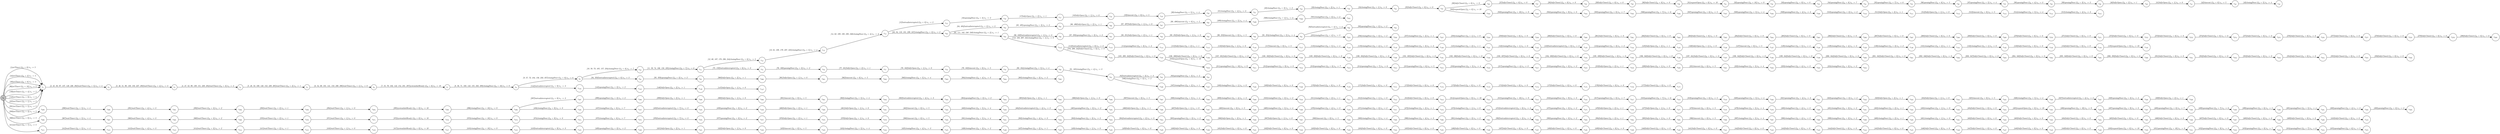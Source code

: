 digraph EFSM{
  graph [rankdir="LR", fontname="Latin Modern Math"];
  node [color="black", fillcolor="white", shape="circle", style="filled", fontname="Latin Modern Math"];
  edge [fontname="Latin Modern Math"];

  s0[fillcolor="gray", label=<s<sub>0</sub>>];
  s1[label=<s<sub>1</sub>>];
  s2[label=<s<sub>2</sub>>];
  s3[label=<s<sub>3</sub>>];
  s4[label=<s<sub>4</sub>>];
  s5[label=<s<sub>5</sub>>];
  s6[label=<s<sub>6</sub>>];
  s7[label=<s<sub>7</sub>>];
  s8[label=<s<sub>8</sub>>];
  s9[label=<s<sub>9</sub>>];
  s10[label=<s<sub>10</sub>>];
  s11[label=<s<sub>11</sub>>];
  s12[label=<s<sub>12</sub>>];
  s13[label=<s<sub>13</sub>>];
  s14[label=<s<sub>14</sub>>];
  s15[label=<s<sub>15</sub>>];
  s16[label=<s<sub>16</sub>>];
  s17[label=<s<sub>17</sub>>];
  s18[label=<s<sub>18</sub>>];
  s19[label=<s<sub>19</sub>>];
  s20[label=<s<sub>20</sub>>];
  s21[label=<s<sub>21</sub>>];
  s22[label=<s<sub>22</sub>>];
  s23[label=<s<sub>23</sub>>];
  s24[label=<s<sub>24</sub>>];
  s25[label=<s<sub>25</sub>>];
  s26[label=<s<sub>26</sub>>];
  s27[label=<s<sub>27</sub>>];
  s28[label=<s<sub>28</sub>>];
  s29[label=<s<sub>29</sub>>];
  s30[label=<s<sub>30</sub>>];
  s31[label=<s<sub>31</sub>>];
  s32[label=<s<sub>32</sub>>];
  s33[label=<s<sub>33</sub>>];
  s34[label=<s<sub>34</sub>>];
  s35[label=<s<sub>35</sub>>];
  s36[label=<s<sub>36</sub>>];
  s37[label=<s<sub>37</sub>>];
  s38[label=<s<sub>38</sub>>];
  s39[label=<s<sub>39</sub>>];
  s40[label=<s<sub>40</sub>>];
  s41[label=<s<sub>41</sub>>];
  s42[label=<s<sub>42</sub>>];
  s43[label=<s<sub>43</sub>>];
  s63[label=<s<sub>63</sub>>];
  s64[label=<s<sub>64</sub>>];
  s65[label=<s<sub>65</sub>>];
  s66[label=<s<sub>66</sub>>];
  s67[label=<s<sub>67</sub>>];
  s68[label=<s<sub>68</sub>>];
  s75[label=<s<sub>75</sub>>];
  s76[label=<s<sub>76</sub>>];
  s77[label=<s<sub>77</sub>>];
  s78[label=<s<sub>78</sub>>];
  s79[label=<s<sub>79</sub>>];
  s80[label=<s<sub>80</sub>>];
  s81[label=<s<sub>81</sub>>];
  s82[label=<s<sub>82</sub>>];
  s83[label=<s<sub>83</sub>>];
  s85[label=<s<sub>85</sub>>];
  s86[label=<s<sub>86</sub>>];
  s87[label=<s<sub>87</sub>>];
  s88[label=<s<sub>88</sub>>];
  s89[label=<s<sub>89</sub>>];
  s90[label=<s<sub>90</sub>>];
  s91[label=<s<sub>91</sub>>];
  s92[label=<s<sub>92</sub>>];
  s93[label=<s<sub>93</sub>>];
  s94[label=<s<sub>94</sub>>];
  s95[label=<s<sub>95</sub>>];
  s112[label=<s<sub>112</sub>>];
  s113[label=<s<sub>113</sub>>];
  s114[label=<s<sub>114</sub>>];
  s115[label=<s<sub>115</sub>>];
  s116[label=<s<sub>116</sub>>];
  s117[label=<s<sub>117</sub>>];
  s118[label=<s<sub>118</sub>>];
  s119[label=<s<sub>119</sub>>];
  s120[label=<s<sub>120</sub>>];
  s121[label=<s<sub>121</sub>>];
  s122[label=<s<sub>122</sub>>];
  s123[label=<s<sub>123</sub>>];
  s124[label=<s<sub>124</sub>>];
  s125[label=<s<sub>125</sub>>];
  s126[label=<s<sub>126</sub>>];
  s127[label=<s<sub>127</sub>>];
  s128[label=<s<sub>128</sub>>];
  s129[label=<s<sub>129</sub>>];
  s130[label=<s<sub>130</sub>>];
  s131[label=<s<sub>131</sub>>];
  s132[label=<s<sub>132</sub>>];
  s133[label=<s<sub>133</sub>>];
  s134[label=<s<sub>134</sub>>];
  s135[label=<s<sub>135</sub>>];
  s144[label=<s<sub>144</sub>>];
  s145[label=<s<sub>145</sub>>];
  s146[label=<s<sub>146</sub>>];
  s147[label=<s<sub>147</sub>>];
  s166[label=<s<sub>166</sub>>];
  s167[label=<s<sub>167</sub>>];
  s168[label=<s<sub>168</sub>>];
  s169[label=<s<sub>169</sub>>];
  s170[label=<s<sub>170</sub>>];
  s171[label=<s<sub>171</sub>>];
  s172[label=<s<sub>172</sub>>];
  s173[label=<s<sub>173</sub>>];
  s174[label=<s<sub>174</sub>>];
  s175[label=<s<sub>175</sub>>];
  s176[label=<s<sub>176</sub>>];
  s177[label=<s<sub>177</sub>>];
  s184[label=<s<sub>184</sub>>];
  s185[label=<s<sub>185</sub>>];
  s186[label=<s<sub>186</sub>>];
  s187[label=<s<sub>187</sub>>];
  s188[label=<s<sub>188</sub>>];
  s189[label=<s<sub>189</sub>>];
  s190[label=<s<sub>190</sub>>];
  s191[label=<s<sub>191</sub>>];
  s192[label=<s<sub>192</sub>>];
  s193[label=<s<sub>193</sub>>];
  s194[label=<s<sub>194</sub>>];
  s195[label=<s<sub>195</sub>>];
  s196[label=<s<sub>196</sub>>];
  s197[label=<s<sub>197</sub>>];
  s198[label=<s<sub>198</sub>>];
  s199[label=<s<sub>199</sub>>];
  s200[label=<s<sub>200</sub>>];
  s201[label=<s<sub>201</sub>>];
  s202[label=<s<sub>202</sub>>];
  s203[label=<s<sub>203</sub>>];
  s204[label=<s<sub>204</sub>>];
  s205[label=<s<sub>205</sub>>];
  s206[label=<s<sub>206</sub>>];
  s210[label=<s<sub>210</sub>>];
  s211[label=<s<sub>211</sub>>];
  s212[label=<s<sub>212</sub>>];
  s213[label=<s<sub>213</sub>>];
  s214[label=<s<sub>214</sub>>];
  s215[label=<s<sub>215</sub>>];
  s216[label=<s<sub>216</sub>>];
  s217[label=<s<sub>217</sub>>];
  s218[label=<s<sub>218</sub>>];
  s219[label=<s<sub>219</sub>>];
  s220[label=<s<sub>220</sub>>];
  s221[label=<s<sub>221</sub>>];
  s222[label=<s<sub>222</sub>>];
  s223[label=<s<sub>223</sub>>];
  s224[label=<s<sub>224</sub>>];
  s255[label=<s<sub>255</sub>>];
  s256[label=<s<sub>256</sub>>];
  s257[label=<s<sub>257</sub>>];
  s258[label=<s<sub>258</sub>>];
  s259[label=<s<sub>259</sub>>];
  s260[label=<s<sub>260</sub>>];
  s261[label=<s<sub>261</sub>>];
  s262[label=<s<sub>262</sub>>];
  s263[label=<s<sub>263</sub>>];
  s264[label=<s<sub>264</sub>>];
  s265[label=<s<sub>265</sub>>];
  s266[label=<s<sub>266</sub>>];
  s267[label=<s<sub>267</sub>>];
  s268[label=<s<sub>268</sub>>];
  s269[label=<s<sub>269</sub>>];
  s270[label=<s<sub>270</sub>>];
  s271[label=<s<sub>271</sub>>];
  s272[label=<s<sub>272</sub>>];
  s273[label=<s<sub>273</sub>>];
  s274[label=<s<sub>274</sub>>];
  s275[label=<s<sub>275</sub>>];
  s276[label=<s<sub>276</sub>>];
  s277[label=<s<sub>277</sub>>];
  s278[label=<s<sub>278</sub>>];
  s279[label=<s<sub>279</sub>>];
  s280[label=<s<sub>280</sub>>];
  s289[label=<s<sub>289</sub>>];
  s290[label=<s<sub>290</sub>>];
  s291[label=<s<sub>291</sub>>];
  s292[label=<s<sub>292</sub>>];
  s293[label=<s<sub>293</sub>>];
  s294[label=<s<sub>294</sub>>];
  s295[label=<s<sub>295</sub>>];
  s296[label=<s<sub>296</sub>>];
  s297[label=<s<sub>297</sub>>];
  s298[label=<s<sub>298</sub>>];
  s299[label=<s<sub>299</sub>>];
  s300[label=<s<sub>300</sub>>];
  s301[label=<s<sub>301</sub>>];
  s302[label=<s<sub>302</sub>>];
  s303[label=<s<sub>303</sub>>];
  s304[label=<s<sub>304</sub>>];
  s305[label=<s<sub>305</sub>>];
  s306[label=<s<sub>306</sub>>];
  s307[label=<s<sub>307</sub>>];
  s308[label=<s<sub>308</sub>>];
  s309[label=<s<sub>309</sub>>];
  s310[label=<s<sub>310</sub>>];
  s311[label=<s<sub>311</sub>>];
  s312[label=<s<sub>312</sub>>];
  s313[label=<s<sub>313</sub>>];
  s314[label=<s<sub>314</sub>>];
  s315[label=<s<sub>315</sub>>];
  s316[label=<s<sub>316</sub>>];
  s317[label=<s<sub>317</sub>>];
  s318[label=<s<sub>318</sub>>];
  s319[label=<s<sub>319</sub>>];
  s320[label=<s<sub>320</sub>>];
  s321[label=<s<sub>321</sub>>];
  s322[label=<s<sub>322</sub>>];
  s323[label=<s<sub>323</sub>>];
  s324[label=<s<sub>324</sub>>];
  s325[label=<s<sub>325</sub>>];
  s326[label=<s<sub>326</sub>>];
  s327[label=<s<sub>327</sub>>];
  s328[label=<s<sub>328</sub>>];
  s329[label=<s<sub>329</sub>>];
  s351[label=<s<sub>351</sub>>];
  s352[label=<s<sub>352</sub>>];
  s353[label=<s<sub>353</sub>>];
  s354[label=<s<sub>354</sub>>];
  s355[label=<s<sub>355</sub>>];
  s356[label=<s<sub>356</sub>>];
  s360[label=<s<sub>360</sub>>];
  s361[label=<s<sub>361</sub>>];
  s362[label=<s<sub>362</sub>>];
  s363[label=<s<sub>363</sub>>];
  s364[label=<s<sub>364</sub>>];
  s365[label=<s<sub>365</sub>>];
  s366[label=<s<sub>366</sub>>];
  s367[label=<s<sub>367</sub>>];
  s368[label=<s<sub>368</sub>>];
  s369[label=<s<sub>369</sub>>];
  s370[label=<s<sub>370</sub>>];
  s371[label=<s<sub>371</sub>>];
  s372[label=<s<sub>372</sub>>];
  s373[label=<s<sub>373</sub>>];
  s374[label=<s<sub>374</sub>>];
  s375[label=<s<sub>375</sub>>];
  s376[label=<s<sub>376</sub>>];
  s377[label=<s<sub>377</sub>>];
  s378[label=<s<sub>378</sub>>];
  s379[label=<s<sub>379</sub>>];
  s380[label=<s<sub>380</sub>>];
  s381[label=<s<sub>381</sub>>];
  s382[label=<s<sub>382</sub>>];
  s383[label=<s<sub>383</sub>>];
  s384[label=<s<sub>384</sub>>];
  s385[label=<s<sub>385</sub>>];
  s386[label=<s<sub>386</sub>>];
  s387[label=<s<sub>387</sub>>];
  s388[label=<s<sub>388</sub>>];
  s389[label=<s<sub>389</sub>>];
  s390[label=<s<sub>390</sub>>];
  s391[label=<s<sub>391</sub>>];
  s392[label=<s<sub>392</sub>>];
  s393[label=<s<sub>393</sub>>];
  s394[label=<s<sub>394</sub>>];
  s395[label=<s<sub>395</sub>>];
  s396[label=<s<sub>396</sub>>];
  s397[label=<s<sub>397</sub>>];
  s398[label=<s<sub>398</sub>>];
  s399[label=<s<sub>399</sub>>];
  s400[label=<s<sub>400</sub>>];
  s401[label=<s<sub>401</sub>>];
  s402[label=<s<sub>402</sub>>];
  s403[label=<s<sub>403</sub>>];
  s404[label=<s<sub>404</sub>>];
  s405[label=<s<sub>405</sub>>];
  s406[label=<s<sub>406</sub>>];
  s407[label=<s<sub>407</sub>>];
  s408[label=<s<sub>408</sub>>];
  s409[label=<s<sub>409</sub>>];
  s410[label=<s<sub>410</sub>>];
  s411[label=<s<sub>411</sub>>];
  s412[label=<s<sub>412</sub>>];
  s413[label=<s<sub>413</sub>>];
  s414[label=<s<sub>414</sub>>];
  s415[label=<s<sub>415</sub>>];
  s416[label=<s<sub>416</sub>>];
  s417[label=<s<sub>417</sub>>];
  s418[label=<s<sub>418</sub>>];
  s419[label=<s<sub>419</sub>>];
  s420[label=<s<sub>420</sub>>];
  s421[label=<s<sub>421</sub>>];
  s422[label=<s<sub>422</sub>>];
  s423[label=<s<sub>423</sub>>];
  s424[label=<s<sub>424</sub>>];
  s425[label=<s<sub>425</sub>>];
  s426[label=<s<sub>426</sub>>];
  s427[label=<s<sub>427</sub>>];
  s428[label=<s<sub>428</sub>>];
  s429[label=<s<sub>429</sub>>];
  s430[label=<s<sub>430</sub>>];
  s431[label=<s<sub>431</sub>>];
  s432[label=<s<sub>432</sub>>];
  s433[label=<s<sub>433</sub>>];
  s434[label=<s<sub>434</sub>>];
  s435[label=<s<sub>435</sub>>];
  s436[label=<s<sub>436</sub>>];
  s437[label=<s<sub>437</sub>>];
  s438[label=<s<sub>438</sub>>];
  s439[label=<s<sub>439</sub>>];
  s440[label=<s<sub>440</sub>>];
  s441[label=<s<sub>441</sub>>];
  s442[label=<s<sub>442</sub>>];
  s443[label=<s<sub>443</sub>>];
  s444[label=<s<sub>444</sub>>];
  s445[label=<s<sub>445</sub>>];
  s446[label=<s<sub>446</sub>>];
  s447[label=<s<sub>447</sub>>];
  s448[label=<s<sub>448</sub>>];
  s449[label=<s<sub>449</sub>>];
  s450[label=<s<sub>450</sub>>];
  s451[label=<s<sub>451</sub>>];
  s452[label=<s<sub>452</sub>>];
  s453[label=<s<sub>453</sub>>];
  s454[label=<s<sub>454</sub>>];
  s455[label=<s<sub>455</sub>>];
  s456[label=<s<sub>456</sub>>];
  s457[label=<s<sub>457</sub>>];
  s458[label=<s<sub>458</sub>>];
  s459[label=<s<sub>459</sub>>];
  s460[label=<s<sub>460</sub>>];
  s461[label=<s<sub>461</sub>>];
  s462[label=<s<sub>462</sub>>];
  s463[label=<s<sub>463</sub>>];
  s464[label=<s<sub>464</sub>>];
  s465[label=<s<sub>465</sub>>];
  s466[label=<s<sub>466</sub>>];
  s467[label=<s<sub>467</sub>>];
  s468[label=<s<sub>468</sub>>];
  s469[label=<s<sub>469</sub>>];
  s470[label=<s<sub>470</sub>>];
  s471[label=<s<sub>471</sub>>];
  s472[label=<s<sub>472</sub>>];
  s473[label=<s<sub>473</sub>>];
  s474[label=<s<sub>474</sub>>];
  s475[label=<s<sub>475</sub>>];
  s476[label=<s<sub>476</sub>>];
  s477[label=<s<sub>477</sub>>];
  s478[label=<s<sub>478</sub>>];
  s479[label=<s<sub>479</sub>>];
  s480[label=<s<sub>480</sub>>];
  s481[label=<s<sub>481</sub>>];
  s482[label=<s<sub>482</sub>>];
  s483[label=<s<sub>483</sub>>];
  s484[label=<s<sub>484</sub>>];
  s485[label=<s<sub>485</sub>>];
  s486[label=<s<sub>486</sub>>];
  s487[label=<s<sub>487</sub>>];
  s488[label=<s<sub>488</sub>>];
  s489[label=<s<sub>489</sub>>];
  s490[label=<s<sub>490</sub>>];
  s491[label=<s<sub>491</sub>>];
  s492[label=<s<sub>492</sub>>];
  s493[label=<s<sub>493</sub>>];
  s499[label=<s<sub>499</sub>>];
  s500[label=<s<sub>500</sub>>];
  s501[label=<s<sub>501</sub>>];
  s502[label=<s<sub>502</sub>>];
  s503[label=<s<sub>503</sub>>];
  s504[label=<s<sub>504</sub>>];
  s505[label=<s<sub>505</sub>>];
  s506[label=<s<sub>506</sub>>];
  s507[label=<s<sub>507</sub>>];
  s508[label=<s<sub>508</sub>>];
  s509[label=<s<sub>509</sub>>];
  s510[label=<s<sub>510</sub>>];
  s511[label=<s<sub>511</sub>>];
  s512[label=<s<sub>512</sub>>];
  s513[label=<s<sub>513</sub>>];
  s514[label=<s<sub>514</sub>>];
  s515[label=<s<sub>515</sub>>];

  s0->s1[label=<<i> [1]setTimer:1&#91;i<sub>0</sub> = 0&#93;/o<sub>1</sub> := 5</i>>];
  s14->s15[label=<<i> [15]buttonInterrupted:1&#91;i<sub>0</sub> = 3&#93;/o<sub>1</sub> := 3</i>>];
  s15->s16[label=<<i> [16]openingDoor:1&#91;i<sub>0</sub> = 3&#93;/o<sub>1</sub> := 2</i>>];
  s16->s17[label=<<i> [17]fullyOpen:1&#91;i<sub>0</sub> = 2&#93;/o<sub>1</sub> := 1</i>>];
  s17->s18[label=<<i> [18]fullyOpen:1&#91;i<sub>0</sub> = 1&#93;/o<sub>1</sub> := 0</i>>];
  s18->s19[label=<<i> [19]timeout:1&#91;i<sub>0</sub> = 0&#93;/o<sub>1</sub> := 5</i>>];
  s19->s20[label=<<i> [20]closingDoor:1&#91;i<sub>0</sub> = 5&#93;/o<sub>1</sub> := 4</i>>];
  s20->s21[label=<<i> [21]closingDoor:1&#91;i<sub>0</sub> = 4&#93;/o<sub>1</sub> := 3</i>>];
  s21->s22[label=<<i> [22]closingDoor:1&#91;i<sub>0</sub> = 3&#93;/o<sub>1</sub> := 2</i>>];
  s22->s23[label=<<i> [23]closingDoor:1&#91;i<sub>0</sub> = 2&#93;/o<sub>1</sub> := 1</i>>];
  s23->s24[label=<<i> [24]closingDoor:1&#91;i<sub>0</sub> = 1&#93;/o<sub>1</sub> := 0</i>>];
  s24->s25[label=<<i> [25]fullyClosed:1&#91;i<sub>0</sub> = 0&#93;/o<sub>1</sub> := 0</i>>];
  s25->s26[label=<<i> [26]fullyClosed:1&#91;i<sub>0</sub> = 0&#93;/o<sub>1</sub> := 0</i>>];
  s26->s27[label=<<i> [27]fullyClosed:1&#91;i<sub>0</sub> = 0&#93;/o<sub>1</sub> := 0</i>>];
  s27->s28[label=<<i> [28]fullyClosed:1&#91;i<sub>0</sub> = 0&#93;/o<sub>1</sub> := 0</i>>];
  s28->s29[label=<<i> [29]fullyClosed:1&#91;i<sub>0</sub> = 0&#93;/o<sub>1</sub> := 0</i>>];
  s29->s30[label=<<i> [30]fullyClosed:1&#91;i<sub>0</sub> = 0&#93;/o<sub>1</sub> := 0</i>>];
  s30->s31[label=<<i> [31]requestOpen:1&#91;i<sub>0</sub> = 0&#93;/o<sub>1</sub> := 10</i>>];
  s31->s32[label=<<i> [32]openingDoor:1&#91;i<sub>0</sub> = 10&#93;/o<sub>1</sub> := 9</i>>];
  s32->s33[label=<<i> [33]openingDoor:1&#91;i<sub>0</sub> = 9&#93;/o<sub>1</sub> := 8</i>>];
  s33->s34[label=<<i> [34]openingDoor:1&#91;i<sub>0</sub> = 8&#93;/o<sub>1</sub> := 7</i>>];
  s34->s35[label=<<i> [35]openingDoor:1&#91;i<sub>0</sub> = 7&#93;/o<sub>1</sub> := 6</i>>];
  s35->s36[label=<<i> [36]openingDoor:1&#91;i<sub>0</sub> = 6&#93;/o<sub>1</sub> := 5</i>>];
  s36->s37[label=<<i> [37]openingDoor:1&#91;i<sub>0</sub> = 5&#93;/o<sub>1</sub> := 4</i>>];
  s37->s38[label=<<i> [38]openingDoor:1&#91;i<sub>0</sub> = 4&#93;/o<sub>1</sub> := 3</i>>];
  s38->s39[label=<<i> [39]openingDoor:1&#91;i<sub>0</sub> = 3&#93;/o<sub>1</sub> := 2</i>>];
  s39->s40[label=<<i> [40]fullyOpen:1&#91;i<sub>0</sub> = 2&#93;/o<sub>1</sub> := 1</i>>];
  s40->s41[label=<<i> [41]fullyOpen:1&#91;i<sub>0</sub> = 1&#93;/o<sub>1</sub> := 0</i>>];
  s41->s42[label=<<i> [42]timeout:1&#91;i<sub>0</sub> = 0&#93;/o<sub>1</sub> := 5</i>>];
  s42->s43[label=<<i> [43]closingDoor:1&#91;i<sub>0</sub> = 5&#93;/o<sub>1</sub> := 4</i>>];
  s0->s1[label=<<i> [44]setTimer:1&#91;i<sub>0</sub> = 2&#93;/o<sub>1</sub> := 5</i>>];
  s0->s1[label=<<i> [49]setTimer:1&#91;i<sub>0</sub> = 6&#93;/o<sub>1</sub> := 5</i>>];
  s63->s64[label=<<i> [64, 494]buttonInterrupted:1&#91;i<sub>0</sub> = 2&#93;/o<sub>1</sub> := 3</i>>];
  s64->s65[label=<<i> [65, 495]openingDoor:1&#91;i<sub>0</sub> = 3&#93;/o<sub>1</sub> := 2</i>>];
  s65->s66[label=<<i> [66, 496]fullyOpen:1&#91;i<sub>0</sub> = 2&#93;/o<sub>1</sub> := 1</i>>];
  s66->s67[label=<<i> [67, 497]fullyOpen:1&#91;i<sub>0</sub> = 1&#93;/o<sub>1</sub> := 0</i>>];
  s67->s68[label=<<i> [68, 498]timeout:1&#91;i<sub>0</sub> = 0&#93;/o<sub>1</sub> := 5</i>>];
  s11->s75[label=<<i> [75, 159]buttonInterrupted:1&#91;i<sub>0</sub> = 6&#93;/o<sub>1</sub> := 3</i>>];
  s75->s76[label=<<i> [76, 160]openingDoor:1&#91;i<sub>0</sub> = 3&#93;/o<sub>1</sub> := 2</i>>];
  s76->s77[label=<<i> [77, 161]fullyOpen:1&#91;i<sub>0</sub> = 2&#93;/o<sub>1</sub> := 1</i>>];
  s77->s78[label=<<i> [78, 162]fullyOpen:1&#91;i<sub>0</sub> = 1&#93;/o<sub>1</sub> := 0</i>>];
  s78->s79[label=<<i> [79, 163]timeout:1&#91;i<sub>0</sub> = 0&#93;/o<sub>1</sub> := 5</i>>];
  s79->s80[label=<<i> [80, 164]closingDoor:1&#91;i<sub>0</sub> = 5&#93;/o<sub>1</sub> := 4</i>>];
  s80->s81[label=<<i> [81, 165]closingDoor:1&#91;i<sub>0</sub> = 4&#93;/o<sub>1</sub> := 3</i>>];
  s81->s82[label=<<i> [82]buttonInterrupted:1&#91;i<sub>0</sub> = 3&#93;/o<sub>1</sub> := 3</i>>];
  s82->s83[label=<<i> [83]openingDoor:1&#91;i<sub>0</sub> = 3&#93;/o<sub>1</sub> := 2</i>>];
  s85->s86[label=<<i> [86, 249]buttonInterrupted:1&#91;i<sub>0</sub> = 1&#93;/o<sub>1</sub> := 3</i>>];
  s86->s87[label=<<i> [87, 250]openingDoor:1&#91;i<sub>0</sub> = 3&#93;/o<sub>1</sub> := 2</i>>];
  s87->s88[label=<<i> [88, 251]fullyOpen:1&#91;i<sub>0</sub> = 2&#93;/o<sub>1</sub> := 1</i>>];
  s88->s89[label=<<i> [89, 252]fullyOpen:1&#91;i<sub>0</sub> = 1&#93;/o<sub>1</sub> := 0</i>>];
  s89->s90[label=<<i> [90, 253]timeout:1&#91;i<sub>0</sub> = 0&#93;/o<sub>1</sub> := 5</i>>];
  s90->s91[label=<<i> [91, 254]closingDoor:1&#91;i<sub>0</sub> = 5&#93;/o<sub>1</sub> := 4</i>>];
  s91->s92[label=<<i> [92]buttonInterrupted:1&#91;i<sub>0</sub> = 4&#93;/o<sub>1</sub> := 3</i>>];
  s92->s93[label=<<i> [93]openingDoor:1&#91;i<sub>0</sub> = 3&#93;/o<sub>1</sub> := 2</i>>];
  s9->s94[label=<<i> [94, 358]buttonInterrupted:1&#91;i<sub>0</sub> = 8&#93;/o<sub>1</sub> := 3</i>>];
  s94->s95[label=<<i> [95, 359]openingDoor:1&#91;i<sub>0</sub> = 3&#93;/o<sub>1</sub> := 2</i>>];
  s0->s1[label=<<i> [96]setTimer:1&#91;i<sub>0</sub> = 10&#93;/o<sub>1</sub> := 5</i>>];
  s112->s113[label=<<i> [113]buttonInterrupted:1&#91;i<sub>0</sub> = 0&#93;/o<sub>1</sub> := 3</i>>];
  s113->s114[label=<<i> [114]openingDoor:1&#91;i<sub>0</sub> = 3&#93;/o<sub>1</sub> := 2</i>>];
  s114->s115[label=<<i> [115]fullyOpen:1&#91;i<sub>0</sub> = 2&#93;/o<sub>1</sub> := 1</i>>];
  s115->s116[label=<<i> [116]fullyOpen:1&#91;i<sub>0</sub> = 1&#93;/o<sub>1</sub> := 0</i>>];
  s116->s117[label=<<i> [117]timeout:1&#91;i<sub>0</sub> = 0&#93;/o<sub>1</sub> := 5</i>>];
  s117->s118[label=<<i> [118]closingDoor:1&#91;i<sub>0</sub> = 5&#93;/o<sub>1</sub> := 4</i>>];
  s118->s119[label=<<i> [119]closingDoor:1&#91;i<sub>0</sub> = 4&#93;/o<sub>1</sub> := 3</i>>];
  s119->s120[label=<<i> [120]closingDoor:1&#91;i<sub>0</sub> = 3&#93;/o<sub>1</sub> := 2</i>>];
  s120->s121[label=<<i> [121]closingDoor:1&#91;i<sub>0</sub> = 2&#93;/o<sub>1</sub> := 1</i>>];
  s121->s122[label=<<i> [122]closingDoor:1&#91;i<sub>0</sub> = 1&#93;/o<sub>1</sub> := 0</i>>];
  s122->s123[label=<<i> [123]buttonInterrupted:1&#91;i<sub>0</sub> = 0&#93;/o<sub>1</sub> := 3</i>>];
  s123->s124[label=<<i> [124]openingDoor:1&#91;i<sub>0</sub> = 3&#93;/o<sub>1</sub> := 2</i>>];
  s124->s125[label=<<i> [125]fullyOpen:1&#91;i<sub>0</sub> = 2&#93;/o<sub>1</sub> := 1</i>>];
  s125->s126[label=<<i> [126]fullyOpen:1&#91;i<sub>0</sub> = 1&#93;/o<sub>1</sub> := 0</i>>];
  s126->s127[label=<<i> [127]timeout:1&#91;i<sub>0</sub> = 0&#93;/o<sub>1</sub> := 5</i>>];
  s127->s128[label=<<i> [128]closingDoor:1&#91;i<sub>0</sub> = 5&#93;/o<sub>1</sub> := 4</i>>];
  s128->s129[label=<<i> [129]closingDoor:1&#91;i<sub>0</sub> = 4&#93;/o<sub>1</sub> := 3</i>>];
  s129->s130[label=<<i> [130]closingDoor:1&#91;i<sub>0</sub> = 3&#93;/o<sub>1</sub> := 2</i>>];
  s130->s131[label=<<i> [131]closingDoor:1&#91;i<sub>0</sub> = 2&#93;/o<sub>1</sub> := 1</i>>];
  s131->s132[label=<<i> [132]closingDoor:1&#91;i<sub>0</sub> = 1&#93;/o<sub>1</sub> := 0</i>>];
  s132->s133[label=<<i> [133]fullyClosed:1&#91;i<sub>0</sub> = 0&#93;/o<sub>1</sub> := 0</i>>];
  s133->s134[label=<<i> [134]fullyClosed:1&#91;i<sub>0</sub> = 0&#93;/o<sub>1</sub> := 0</i>>];
  s134->s135[label=<<i> [135]requestOpen:1&#91;i<sub>0</sub> = 0&#93;/o<sub>1</sub> := 10</i>>];
  s0->s1[label=<<i> [136]setTimer:1&#91;i<sub>0</sub> = 4&#93;/o<sub>1</sub> := 5</i>>];
  s8->s144[label=<<i> [144]buttonInterrupted:1&#91;i<sub>0</sub> = 9&#93;/o<sub>1</sub> := 3</i>>];
  s144->s145[label=<<i> [145]openingDoor:1&#91;i<sub>0</sub> = 3&#93;/o<sub>1</sub> := 2</i>>];
  s145->s146[label=<<i> [146]fullyOpen:1&#91;i<sub>0</sub> = 2&#93;/o<sub>1</sub> := 1</i>>];
  s146->s147[label=<<i> [147]fullyOpen:1&#91;i<sub>0</sub> = 1&#93;/o<sub>1</sub> := 0</i>>];
  s0->s1[label=<<i> [148]setTimer:1&#91;i<sub>0</sub> = 9&#93;/o<sub>1</sub> := 5</i>>];
  s9->s10[label=<<i> [10, 58, 73, 105, 157, 234]closingDoor:1&#91;i<sub>0</sub> = 8&#93;/o<sub>1</sub> := 7</i>>];
  s10->s11[label=<<i> [11, 59, 74, 106, 158, 235]closingDoor:1&#91;i<sub>0</sub> = 7&#93;/o<sub>1</sub> := 6</i>>];
  s81->s166[label=<<i> [166]closingDoor:1&#91;i<sub>0</sub> = 3&#93;/o<sub>1</sub> := 2</i>>];
  s166->s167[label=<<i> [167]closingDoor:1&#91;i<sub>0</sub> = 2&#93;/o<sub>1</sub> := 1</i>>];
  s167->s168[label=<<i> [168]closingDoor:1&#91;i<sub>0</sub> = 1&#93;/o<sub>1</sub> := 0</i>>];
  s168->s169[label=<<i> [169]fullyClosed:1&#91;i<sub>0</sub> = 0&#93;/o<sub>1</sub> := 0</i>>];
  s169->s170[label=<<i> [170]fullyClosed:1&#91;i<sub>0</sub> = 0&#93;/o<sub>1</sub> := 0</i>>];
  s170->s171[label=<<i> [171]fullyClosed:1&#91;i<sub>0</sub> = 0&#93;/o<sub>1</sub> := 0</i>>];
  s171->s172[label=<<i> [172]fullyClosed:1&#91;i<sub>0</sub> = 0&#93;/o<sub>1</sub> := 0</i>>];
  s172->s173[label=<<i> [173]fullyClosed:1&#91;i<sub>0</sub> = 0&#93;/o<sub>1</sub> := 0</i>>];
  s173->s174[label=<<i> [174]fullyClosed:1&#91;i<sub>0</sub> = 0&#93;/o<sub>1</sub> := 0</i>>];
  s174->s175[label=<<i> [175]fullyClosed:1&#91;i<sub>0</sub> = 0&#93;/o<sub>1</sub> := 0</i>>];
  s175->s176[label=<<i> [176]fullyClosed:1&#91;i<sub>0</sub> = 0&#93;/o<sub>1</sub> := 0</i>>];
  s176->s177[label=<<i> [177]fullyClosed:1&#91;i<sub>0</sub> = 0&#93;/o<sub>1</sub> := 0</i>>];
  s185->s186[label=<<i> [186, 330]fullyClosed:1&#91;i<sub>0</sub> = 0&#93;/o<sub>1</sub> := 0</i>>];
  s186->s187[label=<<i> [187, 331]fullyClosed:1&#91;i<sub>0</sub> = 0&#93;/o<sub>1</sub> := 0</i>>];
  s187->s188[label=<<i> [188, 332]fullyClosed:1&#91;i<sub>0</sub> = 0&#93;/o<sub>1</sub> := 0</i>>];
  s188->s189[label=<<i> [189, 333]fullyClosed:1&#91;i<sub>0</sub> = 0&#93;/o<sub>1</sub> := 0</i>>];
  s189->s190[label=<<i> [190, 334]fullyClosed:1&#91;i<sub>0</sub> = 0&#93;/o<sub>1</sub> := 0</i>>];
  s190->s191[label=<<i> [191, 335]fullyClosed:1&#91;i<sub>0</sub> = 0&#93;/o<sub>1</sub> := 0</i>>];
  s191->s192[label=<<i> [192, 336]fullyClosed:1&#91;i<sub>0</sub> = 0&#93;/o<sub>1</sub> := 0</i>>];
  s192->s193[label=<<i> [193, 337]fullyClosed:1&#91;i<sub>0</sub> = 0&#93;/o<sub>1</sub> := 0</i>>];
  s193->s194[label=<<i> [194, 338]fullyClosed:1&#91;i<sub>0</sub> = 0&#93;/o<sub>1</sub> := 0</i>>];
  s194->s195[label=<<i> [195, 339]fullyClosed:1&#91;i<sub>0</sub> = 0&#93;/o<sub>1</sub> := 0</i>>];
  s195->s196[label=<<i> [196, 340]fullyClosed:1&#91;i<sub>0</sub> = 0&#93;/o<sub>1</sub> := 0</i>>];
  s196->s197[label=<<i> [197, 341]fullyClosed:1&#91;i<sub>0</sub> = 0&#93;/o<sub>1</sub> := 0</i>>];
  s197->s198[label=<<i> [198, 342]fullyClosed:1&#91;i<sub>0</sub> = 0&#93;/o<sub>1</sub> := 0</i>>];
  s198->s199[label=<<i> [199, 343]fullyClosed:1&#91;i<sub>0</sub> = 0&#93;/o<sub>1</sub> := 0</i>>];
  s199->s200[label=<<i> [200, 344]fullyClosed:1&#91;i<sub>0</sub> = 0&#93;/o<sub>1</sub> := 0</i>>];
  s200->s201[label=<<i> [201, 345]fullyClosed:1&#91;i<sub>0</sub> = 0&#93;/o<sub>1</sub> := 0</i>>];
  s201->s202[label=<<i> [202, 346]fullyClosed:1&#91;i<sub>0</sub> = 0&#93;/o<sub>1</sub> := 0</i>>];
  s202->s203[label=<<i> [203, 347]fullyClosed:1&#91;i<sub>0</sub> = 0&#93;/o<sub>1</sub> := 0</i>>];
  s203->s204[label=<<i> [204, 348]fullyClosed:1&#91;i<sub>0</sub> = 0&#93;/o<sub>1</sub> := 0</i>>];
  s204->s205[label=<<i> [205, 349]fullyClosed:1&#91;i<sub>0</sub> = 0&#93;/o<sub>1</sub> := 0</i>>];
  s205->s206[label=<<i> [206, 350]fullyClosed:1&#91;i<sub>0</sub> = 0&#93;/o<sub>1</sub> := 0</i>>];
  s85->s112[label=<<i> [112, 183, 207, 241]closingDoor:1&#91;i<sub>0</sub> = 1&#93;/o<sub>1</sub> := 0</i>>];
  s112->s184[label=<<i> [184, 208, 242]fullyClosed:1&#91;i<sub>0</sub> = 0&#93;/o<sub>1</sub> := 0</i>>];
  s184->s185[label=<<i> [185, 209, 243]fullyClosed:1&#91;i<sub>0</sub> = 0&#93;/o<sub>1</sub> := 0</i>>];
  s185->s210[label=<<i> [210]requestOpen:1&#91;i<sub>0</sub> = 0&#93;/o<sub>1</sub> := 10</i>>];
  s210->s211[label=<<i> [211]openingDoor:1&#91;i<sub>0</sub> = 10&#93;/o<sub>1</sub> := 9</i>>];
  s211->s212[label=<<i> [212]openingDoor:1&#91;i<sub>0</sub> = 9&#93;/o<sub>1</sub> := 8</i>>];
  s212->s213[label=<<i> [213]openingDoor:1&#91;i<sub>0</sub> = 8&#93;/o<sub>1</sub> := 7</i>>];
  s213->s214[label=<<i> [214]openingDoor:1&#91;i<sub>0</sub> = 7&#93;/o<sub>1</sub> := 6</i>>];
  s214->s215[label=<<i> [215]openingDoor:1&#91;i<sub>0</sub> = 6&#93;/o<sub>1</sub> := 5</i>>];
  s215->s216[label=<<i> [216]openingDoor:1&#91;i<sub>0</sub> = 5&#93;/o<sub>1</sub> := 4</i>>];
  s216->s217[label=<<i> [217]openingDoor:1&#91;i<sub>0</sub> = 4&#93;/o<sub>1</sub> := 3</i>>];
  s217->s218[label=<<i> [218]openingDoor:1&#91;i<sub>0</sub> = 3&#93;/o<sub>1</sub> := 2</i>>];
  s218->s219[label=<<i> [219]fullyOpen:1&#91;i<sub>0</sub> = 2&#93;/o<sub>1</sub> := 1</i>>];
  s219->s220[label=<<i> [220]fullyOpen:1&#91;i<sub>0</sub> = 1&#93;/o<sub>1</sub> := 0</i>>];
  s220->s221[label=<<i> [221]timeout:1&#91;i<sub>0</sub> = 0&#93;/o<sub>1</sub> := 5</i>>];
  s221->s222[label=<<i> [222]closingDoor:1&#91;i<sub>0</sub> = 5&#93;/o<sub>1</sub> := 4</i>>];
  s222->s223[label=<<i> [223]closingDoor:1&#91;i<sub>0</sub> = 4&#93;/o<sub>1</sub> := 3</i>>];
  s223->s224[label=<<i> [224]closingDoor:1&#91;i<sub>0</sub> = 3&#93;/o<sub>1</sub> := 2</i>>];
  s0->s1[label=<<i> [225]setTimer:1&#91;i<sub>0</sub> = 1&#93;/o<sub>1</sub> := 5</i>>];
  s1->s2[label=<<i> [2, 45, 50, 97, 137, 149, 226, 282]waitTimer:1&#91;i<sub>0</sub> = 5&#93;/o<sub>1</sub> := 4</i>>];
  s2->s3[label=<<i> [3, 46, 51, 98, 138, 150, 227, 283]waitTimer:1&#91;i<sub>0</sub> = 4&#93;/o<sub>1</sub> := 3</i>>];
  s3->s4[label=<<i> [4, 47, 52, 99, 139, 151, 228, 284]waitTimer:1&#91;i<sub>0</sub> = 3&#93;/o<sub>1</sub> := 2</i>>];
  s4->s5[label=<<i> [5, 48, 53, 100, 140, 152, 229, 285]waitTimer:1&#91;i<sub>0</sub> = 2&#93;/o<sub>1</sub> := 1</i>>];
  s5->s6[label=<<i> [6, 54, 69, 101, 141, 153, 230, 286]waitTimer:1&#91;i<sub>0</sub> = 1&#93;/o<sub>1</sub> := 0</i>>];
  s6->s7[label=<<i> [7, 55, 70, 102, 142, 154, 231, 287]systemInitReady:1&#91;i<sub>0</sub> = 0&#93;/o<sub>1</sub> := 10</i>>];
  s7->s8[label=<<i> [8, 56, 71, 103, 143, 155, 232, 288]closingDoor:1&#91;i<sub>0</sub> = 10&#93;/o<sub>1</sub> := 9</i>>];
  s8->s9[label=<<i> [9, 57, 72, 104, 156, 233, 357]closingDoor:1&#91;i<sub>0</sub> = 9&#93;/o<sub>1</sub> := 8</i>>];
  s11->s12[label=<<i> [12, 60, 107, 178, 236, 244]closingDoor:1&#91;i<sub>0</sub> = 6&#93;/o<sub>1</sub> := 5</i>>];
  s12->s13[label=<<i> [13, 61, 108, 179, 237, 245]closingDoor:1&#91;i<sub>0</sub> = 5&#93;/o<sub>1</sub> := 4</i>>];
  s13->s14[label=<<i> [14, 62, 109, 180, 238, 246]closingDoor:1&#91;i<sub>0</sub> = 4&#93;/o<sub>1</sub> := 3</i>>];
  s14->s63[label=<<i> [63, 84, 110, 181, 239, 247]closingDoor:1&#91;i<sub>0</sub> = 3&#93;/o<sub>1</sub> := 2</i>>];
  s63->s85[label=<<i> [85, 111, 182, 240, 248]closingDoor:1&#91;i<sub>0</sub> = 2&#93;/o<sub>1</sub> := 1</i>>];
  s91->s255[label=<<i> [255]closingDoor:1&#91;i<sub>0</sub> = 4&#93;/o<sub>1</sub> := 3</i>>];
  s255->s256[label=<<i> [256]closingDoor:1&#91;i<sub>0</sub> = 3&#93;/o<sub>1</sub> := 2</i>>];
  s256->s257[label=<<i> [257]closingDoor:1&#91;i<sub>0</sub> = 2&#93;/o<sub>1</sub> := 1</i>>];
  s257->s258[label=<<i> [258]closingDoor:1&#91;i<sub>0</sub> = 1&#93;/o<sub>1</sub> := 0</i>>];
  s258->s259[label=<<i> [259]fullyClosed:1&#91;i<sub>0</sub> = 0&#93;/o<sub>1</sub> := 0</i>>];
  s259->s260[label=<<i> [260]fullyClosed:1&#91;i<sub>0</sub> = 0&#93;/o<sub>1</sub> := 0</i>>];
  s260->s261[label=<<i> [261]fullyClosed:1&#91;i<sub>0</sub> = 0&#93;/o<sub>1</sub> := 0</i>>];
  s261->s262[label=<<i> [262]fullyClosed:1&#91;i<sub>0</sub> = 0&#93;/o<sub>1</sub> := 0</i>>];
  s262->s263[label=<<i> [263]fullyClosed:1&#91;i<sub>0</sub> = 0&#93;/o<sub>1</sub> := 0</i>>];
  s263->s264[label=<<i> [264]fullyClosed:1&#91;i<sub>0</sub> = 0&#93;/o<sub>1</sub> := 0</i>>];
  s264->s265[label=<<i> [265]fullyClosed:1&#91;i<sub>0</sub> = 0&#93;/o<sub>1</sub> := 0</i>>];
  s265->s266[label=<<i> [266]fullyClosed:1&#91;i<sub>0</sub> = 0&#93;/o<sub>1</sub> := 0</i>>];
  s266->s267[label=<<i> [267]fullyClosed:1&#91;i<sub>0</sub> = 0&#93;/o<sub>1</sub> := 0</i>>];
  s267->s268[label=<<i> [268]fullyClosed:1&#91;i<sub>0</sub> = 0&#93;/o<sub>1</sub> := 0</i>>];
  s268->s269[label=<<i> [269]fullyClosed:1&#91;i<sub>0</sub> = 0&#93;/o<sub>1</sub> := 0</i>>];
  s269->s270[label=<<i> [270]fullyClosed:1&#91;i<sub>0</sub> = 0&#93;/o<sub>1</sub> := 0</i>>];
  s270->s271[label=<<i> [271]fullyClosed:1&#91;i<sub>0</sub> = 0&#93;/o<sub>1</sub> := 0</i>>];
  s271->s272[label=<<i> [272]fullyClosed:1&#91;i<sub>0</sub> = 0&#93;/o<sub>1</sub> := 0</i>>];
  s272->s273[label=<<i> [273]fullyClosed:1&#91;i<sub>0</sub> = 0&#93;/o<sub>1</sub> := 0</i>>];
  s273->s274[label=<<i> [274]fullyClosed:1&#91;i<sub>0</sub> = 0&#93;/o<sub>1</sub> := 0</i>>];
  s274->s275[label=<<i> [275]fullyClosed:1&#91;i<sub>0</sub> = 0&#93;/o<sub>1</sub> := 0</i>>];
  s275->s276[label=<<i> [276]fullyClosed:1&#91;i<sub>0</sub> = 0&#93;/o<sub>1</sub> := 0</i>>];
  s276->s277[label=<<i> [277]fullyClosed:1&#91;i<sub>0</sub> = 0&#93;/o<sub>1</sub> := 0</i>>];
  s277->s278[label=<<i> [278]fullyClosed:1&#91;i<sub>0</sub> = 0&#93;/o<sub>1</sub> := 0</i>>];
  s278->s279[label=<<i> [279]fullyClosed:1&#91;i<sub>0</sub> = 0&#93;/o<sub>1</sub> := 0</i>>];
  s279->s280[label=<<i> [280]fullyClosed:1&#91;i<sub>0</sub> = 0&#93;/o<sub>1</sub> := 0</i>>];
  s0->s1[label=<<i> [281]setTimer:1&#91;i<sub>0</sub> = 5&#93;/o<sub>1</sub> := 5</i>>];
  s0->s289[label=<<i> [289]setTimer:1&#91;i<sub>0</sub> = 3&#93;/o<sub>1</sub> := 5</i>>];
  s289->s290[label=<<i> [290]waitTimer:1&#91;i<sub>0</sub> = 5&#93;/o<sub>1</sub> := 4</i>>];
  s290->s291[label=<<i> [291]waitTimer:1&#91;i<sub>0</sub> = 4&#93;/o<sub>1</sub> := 3</i>>];
  s291->s292[label=<<i> [292]waitTimer:1&#91;i<sub>0</sub> = 3&#93;/o<sub>1</sub> := 2</i>>];
  s292->s293[label=<<i> [293]waitTimer:1&#91;i<sub>0</sub> = 2&#93;/o<sub>1</sub> := 1</i>>];
  s293->s294[label=<<i> [294]waitTimer:1&#91;i<sub>0</sub> = 1&#93;/o<sub>1</sub> := 0</i>>];
  s294->s295[label=<<i> [295]systemInitReady:1&#91;i<sub>0</sub> = 0&#93;/o<sub>1</sub> := 10</i>>];
  s295->s296[label=<<i> [296]closingDoor:1&#91;i<sub>0</sub> = 10&#93;/o<sub>1</sub> := 9</i>>];
  s296->s297[label=<<i> [297]buttonInterrupted:1&#91;i<sub>0</sub> = 9&#93;/o<sub>1</sub> := 3</i>>];
  s297->s298[label=<<i> [298]openingDoor:1&#91;i<sub>0</sub> = 3&#93;/o<sub>1</sub> := 2</i>>];
  s298->s299[label=<<i> [299]fullyOpen:1&#91;i<sub>0</sub> = 2&#93;/o<sub>1</sub> := 1</i>>];
  s299->s300[label=<<i> [300]fullyOpen:1&#91;i<sub>0</sub> = 1&#93;/o<sub>1</sub> := 0</i>>];
  s300->s301[label=<<i> [301]timeout:1&#91;i<sub>0</sub> = 0&#93;/o<sub>1</sub> := 5</i>>];
  s301->s302[label=<<i> [302]closingDoor:1&#91;i<sub>0</sub> = 5&#93;/o<sub>1</sub> := 4</i>>];
  s302->s303[label=<<i> [303]buttonInterrupted:1&#91;i<sub>0</sub> = 4&#93;/o<sub>1</sub> := 3</i>>];
  s303->s304[label=<<i> [304]openingDoor:1&#91;i<sub>0</sub> = 3&#93;/o<sub>1</sub> := 2</i>>];
  s304->s305[label=<<i> [305]fullyOpen:1&#91;i<sub>0</sub> = 2&#93;/o<sub>1</sub> := 1</i>>];
  s305->s306[label=<<i> [306]fullyOpen:1&#91;i<sub>0</sub> = 1&#93;/o<sub>1</sub> := 0</i>>];
  s306->s307[label=<<i> [307]timeout:1&#91;i<sub>0</sub> = 0&#93;/o<sub>1</sub> := 5</i>>];
  s307->s308[label=<<i> [308]closingDoor:1&#91;i<sub>0</sub> = 5&#93;/o<sub>1</sub> := 4</i>>];
  s308->s309[label=<<i> [309]closingDoor:1&#91;i<sub>0</sub> = 4&#93;/o<sub>1</sub> := 3</i>>];
  s309->s310[label=<<i> [310]closingDoor:1&#91;i<sub>0</sub> = 3&#93;/o<sub>1</sub> := 2</i>>];
  s310->s311[label=<<i> [311]closingDoor:1&#91;i<sub>0</sub> = 2&#93;/o<sub>1</sub> := 1</i>>];
  s311->s312[label=<<i> [312]closingDoor:1&#91;i<sub>0</sub> = 1&#93;/o<sub>1</sub> := 0</i>>];
  s312->s313[label=<<i> [313]fullyClosed:1&#91;i<sub>0</sub> = 0&#93;/o<sub>1</sub> := 0</i>>];
  s313->s314[label=<<i> [314]requestOpen:1&#91;i<sub>0</sub> = 0&#93;/o<sub>1</sub> := 10</i>>];
  s314->s315[label=<<i> [315]openingDoor:1&#91;i<sub>0</sub> = 10&#93;/o<sub>1</sub> := 9</i>>];
  s315->s316[label=<<i> [316]openingDoor:1&#91;i<sub>0</sub> = 9&#93;/o<sub>1</sub> := 8</i>>];
  s316->s317[label=<<i> [317]openingDoor:1&#91;i<sub>0</sub> = 8&#93;/o<sub>1</sub> := 7</i>>];
  s317->s318[label=<<i> [318]openingDoor:1&#91;i<sub>0</sub> = 7&#93;/o<sub>1</sub> := 6</i>>];
  s318->s319[label=<<i> [319]openingDoor:1&#91;i<sub>0</sub> = 6&#93;/o<sub>1</sub> := 5</i>>];
  s319->s320[label=<<i> [320]openingDoor:1&#91;i<sub>0</sub> = 5&#93;/o<sub>1</sub> := 4</i>>];
  s320->s321[label=<<i> [321]openingDoor:1&#91;i<sub>0</sub> = 4&#93;/o<sub>1</sub> := 3</i>>];
  s321->s322[label=<<i> [322]openingDoor:1&#91;i<sub>0</sub> = 3&#93;/o<sub>1</sub> := 2</i>>];
  s322->s323[label=<<i> [323]fullyOpen:1&#91;i<sub>0</sub> = 2&#93;/o<sub>1</sub> := 1</i>>];
  s323->s324[label=<<i> [324]fullyOpen:1&#91;i<sub>0</sub> = 1&#93;/o<sub>1</sub> := 0</i>>];
  s324->s325[label=<<i> [325]timeout:1&#91;i<sub>0</sub> = 0&#93;/o<sub>1</sub> := 5</i>>];
  s325->s326[label=<<i> [326]closingDoor:1&#91;i<sub>0</sub> = 5&#93;/o<sub>1</sub> := 4</i>>];
  s326->s327[label=<<i> [327]buttonInterrupted:1&#91;i<sub>0</sub> = 4&#93;/o<sub>1</sub> := 3</i>>];
  s327->s328[label=<<i> [328]openingDoor:1&#91;i<sub>0</sub> = 3&#93;/o<sub>1</sub> := 2</i>>];
  s328->s329[label=<<i> [329]fullyOpen:1&#91;i<sub>0</sub> = 2&#93;/o<sub>1</sub> := 1</i>>];
  s206->s351[label=<<i> [351]fullyClosed:1&#91;i<sub>0</sub> = 0&#93;/o<sub>1</sub> := 0</i>>];
  s351->s352[label=<<i> [352]fullyClosed:1&#91;i<sub>0</sub> = 0&#93;/o<sub>1</sub> := 0</i>>];
  s352->s353[label=<<i> [353]fullyClosed:1&#91;i<sub>0</sub> = 0&#93;/o<sub>1</sub> := 0</i>>];
  s353->s354[label=<<i> [354]fullyClosed:1&#91;i<sub>0</sub> = 0&#93;/o<sub>1</sub> := 0</i>>];
  s354->s355[label=<<i> [355]fullyClosed:1&#91;i<sub>0</sub> = 0&#93;/o<sub>1</sub> := 0</i>>];
  s355->s356[label=<<i> [356]fullyClosed:1&#91;i<sub>0</sub> = 0&#93;/o<sub>1</sub> := 0</i>>];
  s95->s360[label=<<i> [360]fullyOpen:1&#91;i<sub>0</sub> = 2&#93;/o<sub>1</sub> := 1</i>>];
  s360->s361[label=<<i> [361]fullyOpen:1&#91;i<sub>0</sub> = 1&#93;/o<sub>1</sub> := 0</i>>];
  s361->s362[label=<<i> [362]timeout:1&#91;i<sub>0</sub> = 0&#93;/o<sub>1</sub> := 5</i>>];
  s362->s363[label=<<i> [363]closingDoor:1&#91;i<sub>0</sub> = 5&#93;/o<sub>1</sub> := 4</i>>];
  s363->s364[label=<<i> [364]closingDoor:1&#91;i<sub>0</sub> = 4&#93;/o<sub>1</sub> := 3</i>>];
  s364->s365[label=<<i> [365]closingDoor:1&#91;i<sub>0</sub> = 3&#93;/o<sub>1</sub> := 2</i>>];
  s0->s366[label=<<i> [366]setTimer:1&#91;i<sub>0</sub> = 8&#93;/o<sub>1</sub> := 5</i>>];
  s366->s367[label=<<i> [367]waitTimer:1&#91;i<sub>0</sub> = 5&#93;/o<sub>1</sub> := 4</i>>];
  s367->s368[label=<<i> [368]waitTimer:1&#91;i<sub>0</sub> = 4&#93;/o<sub>1</sub> := 3</i>>];
  s368->s369[label=<<i> [369]waitTimer:1&#91;i<sub>0</sub> = 3&#93;/o<sub>1</sub> := 2</i>>];
  s369->s370[label=<<i> [370]waitTimer:1&#91;i<sub>0</sub> = 2&#93;/o<sub>1</sub> := 1</i>>];
  s370->s371[label=<<i> [371]waitTimer:1&#91;i<sub>0</sub> = 1&#93;/o<sub>1</sub> := 0</i>>];
  s371->s372[label=<<i> [372]systemInitReady:1&#91;i<sub>0</sub> = 0&#93;/o<sub>1</sub> := 10</i>>];
  s372->s373[label=<<i> [373]closingDoor:1&#91;i<sub>0</sub> = 10&#93;/o<sub>1</sub> := 9</i>>];
  s373->s374[label=<<i> [374]closingDoor:1&#91;i<sub>0</sub> = 9&#93;/o<sub>1</sub> := 8</i>>];
  s374->s375[label=<<i> [375]closingDoor:1&#91;i<sub>0</sub> = 8&#93;/o<sub>1</sub> := 7</i>>];
  s375->s376[label=<<i> [376]buttonInterrupted:1&#91;i<sub>0</sub> = 7&#93;/o<sub>1</sub> := 3</i>>];
  s376->s377[label=<<i> [377]openingDoor:1&#91;i<sub>0</sub> = 3&#93;/o<sub>1</sub> := 2</i>>];
  s377->s378[label=<<i> [378]fullyOpen:1&#91;i<sub>0</sub> = 2&#93;/o<sub>1</sub> := 1</i>>];
  s378->s379[label=<<i> [379]fullyOpen:1&#91;i<sub>0</sub> = 1&#93;/o<sub>1</sub> := 0</i>>];
  s379->s380[label=<<i> [380]timeout:1&#91;i<sub>0</sub> = 0&#93;/o<sub>1</sub> := 5</i>>];
  s380->s381[label=<<i> [381]closingDoor:1&#91;i<sub>0</sub> = 5&#93;/o<sub>1</sub> := 4</i>>];
  s381->s382[label=<<i> [382]closingDoor:1&#91;i<sub>0</sub> = 4&#93;/o<sub>1</sub> := 3</i>>];
  s382->s383[label=<<i> [383]closingDoor:1&#91;i<sub>0</sub> = 3&#93;/o<sub>1</sub> := 2</i>>];
  s383->s384[label=<<i> [384]buttonInterrupted:1&#91;i<sub>0</sub> = 2&#93;/o<sub>1</sub> := 3</i>>];
  s384->s385[label=<<i> [385]openingDoor:1&#91;i<sub>0</sub> = 3&#93;/o<sub>1</sub> := 2</i>>];
  s385->s386[label=<<i> [386]fullyOpen:1&#91;i<sub>0</sub> = 2&#93;/o<sub>1</sub> := 1</i>>];
  s386->s387[label=<<i> [387]fullyOpen:1&#91;i<sub>0</sub> = 1&#93;/o<sub>1</sub> := 0</i>>];
  s387->s388[label=<<i> [388]timeout:1&#91;i<sub>0</sub> = 0&#93;/o<sub>1</sub> := 5</i>>];
  s388->s389[label=<<i> [389]closingDoor:1&#91;i<sub>0</sub> = 5&#93;/o<sub>1</sub> := 4</i>>];
  s389->s390[label=<<i> [390]closingDoor:1&#91;i<sub>0</sub> = 4&#93;/o<sub>1</sub> := 3</i>>];
  s390->s391[label=<<i> [391]closingDoor:1&#91;i<sub>0</sub> = 3&#93;/o<sub>1</sub> := 2</i>>];
  s391->s392[label=<<i> [392]buttonInterrupted:1&#91;i<sub>0</sub> = 2&#93;/o<sub>1</sub> := 3</i>>];
  s392->s393[label=<<i> [393]openingDoor:1&#91;i<sub>0</sub> = 3&#93;/o<sub>1</sub> := 2</i>>];
  s393->s394[label=<<i> [394]fullyOpen:1&#91;i<sub>0</sub> = 2&#93;/o<sub>1</sub> := 1</i>>];
  s394->s395[label=<<i> [395]fullyOpen:1&#91;i<sub>0</sub> = 1&#93;/o<sub>1</sub> := 0</i>>];
  s395->s396[label=<<i> [396]timeout:1&#91;i<sub>0</sub> = 0&#93;/o<sub>1</sub> := 5</i>>];
  s396->s397[label=<<i> [397]closingDoor:1&#91;i<sub>0</sub> = 5&#93;/o<sub>1</sub> := 4</i>>];
  s397->s398[label=<<i> [398]closingDoor:1&#91;i<sub>0</sub> = 4&#93;/o<sub>1</sub> := 3</i>>];
  s398->s399[label=<<i> [399]closingDoor:1&#91;i<sub>0</sub> = 3&#93;/o<sub>1</sub> := 2</i>>];
  s399->s400[label=<<i> [400]closingDoor:1&#91;i<sub>0</sub> = 2&#93;/o<sub>1</sub> := 1</i>>];
  s400->s401[label=<<i> [401]closingDoor:1&#91;i<sub>0</sub> = 1&#93;/o<sub>1</sub> := 0</i>>];
  s401->s402[label=<<i> [402]fullyClosed:1&#91;i<sub>0</sub> = 0&#93;/o<sub>1</sub> := 0</i>>];
  s402->s403[label=<<i> [403]fullyClosed:1&#91;i<sub>0</sub> = 0&#93;/o<sub>1</sub> := 0</i>>];
  s403->s404[label=<<i> [404]fullyClosed:1&#91;i<sub>0</sub> = 0&#93;/o<sub>1</sub> := 0</i>>];
  s404->s405[label=<<i> [405]fullyClosed:1&#91;i<sub>0</sub> = 0&#93;/o<sub>1</sub> := 0</i>>];
  s405->s406[label=<<i> [406]fullyClosed:1&#91;i<sub>0</sub> = 0&#93;/o<sub>1</sub> := 0</i>>];
  s406->s407[label=<<i> [407]fullyClosed:1&#91;i<sub>0</sub> = 0&#93;/o<sub>1</sub> := 0</i>>];
  s407->s408[label=<<i> [408]fullyClosed:1&#91;i<sub>0</sub> = 0&#93;/o<sub>1</sub> := 0</i>>];
  s408->s409[label=<<i> [409]fullyClosed:1&#91;i<sub>0</sub> = 0&#93;/o<sub>1</sub> := 0</i>>];
  s409->s410[label=<<i> [410]fullyClosed:1&#91;i<sub>0</sub> = 0&#93;/o<sub>1</sub> := 0</i>>];
  s0->s411[label=<<i> [411]setTimer:1&#91;i<sub>0</sub> = 7&#93;/o<sub>1</sub> := 5</i>>];
  s411->s412[label=<<i> [412]waitTimer:1&#91;i<sub>0</sub> = 5&#93;/o<sub>1</sub> := 4</i>>];
  s412->s413[label=<<i> [413]waitTimer:1&#91;i<sub>0</sub> = 4&#93;/o<sub>1</sub> := 3</i>>];
  s413->s414[label=<<i> [414]waitTimer:1&#91;i<sub>0</sub> = 3&#93;/o<sub>1</sub> := 2</i>>];
  s414->s415[label=<<i> [415]waitTimer:1&#91;i<sub>0</sub> = 2&#93;/o<sub>1</sub> := 1</i>>];
  s415->s416[label=<<i> [416]waitTimer:1&#91;i<sub>0</sub> = 1&#93;/o<sub>1</sub> := 0</i>>];
  s416->s417[label=<<i> [417]systemInitReady:1&#91;i<sub>0</sub> = 0&#93;/o<sub>1</sub> := 10</i>>];
  s417->s418[label=<<i> [418]closingDoor:1&#91;i<sub>0</sub> = 10&#93;/o<sub>1</sub> := 9</i>>];
  s418->s419[label=<<i> [419]buttonInterrupted:1&#91;i<sub>0</sub> = 9&#93;/o<sub>1</sub> := 3</i>>];
  s419->s420[label=<<i> [420]openingDoor:1&#91;i<sub>0</sub> = 3&#93;/o<sub>1</sub> := 2</i>>];
  s420->s421[label=<<i> [421]fullyOpen:1&#91;i<sub>0</sub> = 2&#93;/o<sub>1</sub> := 1</i>>];
  s421->s422[label=<<i> [422]fullyOpen:1&#91;i<sub>0</sub> = 1&#93;/o<sub>1</sub> := 0</i>>];
  s422->s423[label=<<i> [423]timeout:1&#91;i<sub>0</sub> = 0&#93;/o<sub>1</sub> := 5</i>>];
  s423->s424[label=<<i> [424]closingDoor:1&#91;i<sub>0</sub> = 5&#93;/o<sub>1</sub> := 4</i>>];
  s424->s425[label=<<i> [425]closingDoor:1&#91;i<sub>0</sub> = 4&#93;/o<sub>1</sub> := 3</i>>];
  s425->s426[label=<<i> [426]closingDoor:1&#91;i<sub>0</sub> = 3&#93;/o<sub>1</sub> := 2</i>>];
  s426->s427[label=<<i> [427]closingDoor:1&#91;i<sub>0</sub> = 2&#93;/o<sub>1</sub> := 1</i>>];
  s427->s428[label=<<i> [428]closingDoor:1&#91;i<sub>0</sub> = 1&#93;/o<sub>1</sub> := 0</i>>];
  s428->s429[label=<<i> [429]fullyClosed:1&#91;i<sub>0</sub> = 0&#93;/o<sub>1</sub> := 0</i>>];
  s429->s430[label=<<i> [430]fullyClosed:1&#91;i<sub>0</sub> = 0&#93;/o<sub>1</sub> := 0</i>>];
  s430->s431[label=<<i> [431]fullyClosed:1&#91;i<sub>0</sub> = 0&#93;/o<sub>1</sub> := 0</i>>];
  s431->s432[label=<<i> [432]fullyClosed:1&#91;i<sub>0</sub> = 0&#93;/o<sub>1</sub> := 0</i>>];
  s432->s433[label=<<i> [433]fullyClosed:1&#91;i<sub>0</sub> = 0&#93;/o<sub>1</sub> := 0</i>>];
  s433->s434[label=<<i> [434]fullyClosed:1&#91;i<sub>0</sub> = 0&#93;/o<sub>1</sub> := 0</i>>];
  s434->s435[label=<<i> [435]fullyClosed:1&#91;i<sub>0</sub> = 0&#93;/o<sub>1</sub> := 0</i>>];
  s435->s436[label=<<i> [436]fullyClosed:1&#91;i<sub>0</sub> = 0&#93;/o<sub>1</sub> := 0</i>>];
  s436->s437[label=<<i> [437]fullyClosed:1&#91;i<sub>0</sub> = 0&#93;/o<sub>1</sub> := 0</i>>];
  s437->s438[label=<<i> [438]fullyClosed:1&#91;i<sub>0</sub> = 0&#93;/o<sub>1</sub> := 0</i>>];
  s438->s439[label=<<i> [439]fullyClosed:1&#91;i<sub>0</sub> = 0&#93;/o<sub>1</sub> := 0</i>>];
  s439->s440[label=<<i> [440]fullyClosed:1&#91;i<sub>0</sub> = 0&#93;/o<sub>1</sub> := 0</i>>];
  s440->s441[label=<<i> [441]fullyClosed:1&#91;i<sub>0</sub> = 0&#93;/o<sub>1</sub> := 0</i>>];
  s441->s442[label=<<i> [442]fullyClosed:1&#91;i<sub>0</sub> = 0&#93;/o<sub>1</sub> := 0</i>>];
  s442->s443[label=<<i> [443]fullyClosed:1&#91;i<sub>0</sub> = 0&#93;/o<sub>1</sub> := 0</i>>];
  s443->s444[label=<<i> [444]fullyClosed:1&#91;i<sub>0</sub> = 0&#93;/o<sub>1</sub> := 0</i>>];
  s444->s445[label=<<i> [445]fullyClosed:1&#91;i<sub>0</sub> = 0&#93;/o<sub>1</sub> := 0</i>>];
  s445->s446[label=<<i> [446]fullyClosed:1&#91;i<sub>0</sub> = 0&#93;/o<sub>1</sub> := 0</i>>];
  s446->s447[label=<<i> [447]fullyClosed:1&#91;i<sub>0</sub> = 0&#93;/o<sub>1</sub> := 0</i>>];
  s447->s448[label=<<i> [448]fullyClosed:1&#91;i<sub>0</sub> = 0&#93;/o<sub>1</sub> := 0</i>>];
  s448->s449[label=<<i> [449]fullyClosed:1&#91;i<sub>0</sub> = 0&#93;/o<sub>1</sub> := 0</i>>];
  s449->s450[label=<<i> [450]requestOpen:1&#91;i<sub>0</sub> = 0&#93;/o<sub>1</sub> := 10</i>>];
  s450->s451[label=<<i> [451]openingDoor:1&#91;i<sub>0</sub> = 10&#93;/o<sub>1</sub> := 9</i>>];
  s451->s452[label=<<i> [452]openingDoor:1&#91;i<sub>0</sub> = 9&#93;/o<sub>1</sub> := 8</i>>];
  s452->s453[label=<<i> [453]openingDoor:1&#91;i<sub>0</sub> = 8&#93;/o<sub>1</sub> := 7</i>>];
  s453->s454[label=<<i> [454]openingDoor:1&#91;i<sub>0</sub> = 7&#93;/o<sub>1</sub> := 6</i>>];
  s454->s455[label=<<i> [455]openingDoor:1&#91;i<sub>0</sub> = 6&#93;/o<sub>1</sub> := 5</i>>];
  s296->s456[label=<<i> [456]closingDoor:1&#91;i<sub>0</sub> = 9&#93;/o<sub>1</sub> := 8</i>>];
  s456->s457[label=<<i> [457]closingDoor:1&#91;i<sub>0</sub> = 8&#93;/o<sub>1</sub> := 7</i>>];
  s457->s458[label=<<i> [458]buttonInterrupted:1&#91;i<sub>0</sub> = 7&#93;/o<sub>1</sub> := 3</i>>];
  s458->s459[label=<<i> [459]openingDoor:1&#91;i<sub>0</sub> = 3&#93;/o<sub>1</sub> := 2</i>>];
  s459->s460[label=<<i> [460]fullyOpen:1&#91;i<sub>0</sub> = 2&#93;/o<sub>1</sub> := 1</i>>];
  s460->s461[label=<<i> [461]fullyOpen:1&#91;i<sub>0</sub> = 1&#93;/o<sub>1</sub> := 0</i>>];
  s461->s462[label=<<i> [462]timeout:1&#91;i<sub>0</sub> = 0&#93;/o<sub>1</sub> := 5</i>>];
  s462->s463[label=<<i> [463]closingDoor:1&#91;i<sub>0</sub> = 5&#93;/o<sub>1</sub> := 4</i>>];
  s463->s464[label=<<i> [464]buttonInterrupted:1&#91;i<sub>0</sub> = 4&#93;/o<sub>1</sub> := 3</i>>];
  s464->s465[label=<<i> [465]openingDoor:1&#91;i<sub>0</sub> = 3&#93;/o<sub>1</sub> := 2</i>>];
  s465->s466[label=<<i> [466]fullyOpen:1&#91;i<sub>0</sub> = 2&#93;/o<sub>1</sub> := 1</i>>];
  s466->s467[label=<<i> [467]fullyOpen:1&#91;i<sub>0</sub> = 1&#93;/o<sub>1</sub> := 0</i>>];
  s467->s468[label=<<i> [468]timeout:1&#91;i<sub>0</sub> = 0&#93;/o<sub>1</sub> := 5</i>>];
  s468->s469[label=<<i> [469]closingDoor:1&#91;i<sub>0</sub> = 5&#93;/o<sub>1</sub> := 4</i>>];
  s469->s470[label=<<i> [470]closingDoor:1&#91;i<sub>0</sub> = 4&#93;/o<sub>1</sub> := 3</i>>];
  s470->s471[label=<<i> [471]closingDoor:1&#91;i<sub>0</sub> = 3&#93;/o<sub>1</sub> := 2</i>>];
  s471->s472[label=<<i> [472]closingDoor:1&#91;i<sub>0</sub> = 2&#93;/o<sub>1</sub> := 1</i>>];
  s472->s473[label=<<i> [473]closingDoor:1&#91;i<sub>0</sub> = 1&#93;/o<sub>1</sub> := 0</i>>];
  s473->s474[label=<<i> [474]buttonInterrupted:1&#91;i<sub>0</sub> = 0&#93;/o<sub>1</sub> := 3</i>>];
  s474->s475[label=<<i> [475]openingDoor:1&#91;i<sub>0</sub> = 3&#93;/o<sub>1</sub> := 2</i>>];
  s475->s476[label=<<i> [476]fullyOpen:1&#91;i<sub>0</sub> = 2&#93;/o<sub>1</sub> := 1</i>>];
  s476->s477[label=<<i> [477]fullyOpen:1&#91;i<sub>0</sub> = 1&#93;/o<sub>1</sub> := 0</i>>];
  s477->s478[label=<<i> [478]timeout:1&#91;i<sub>0</sub> = 0&#93;/o<sub>1</sub> := 5</i>>];
  s478->s479[label=<<i> [479]closingDoor:1&#91;i<sub>0</sub> = 5&#93;/o<sub>1</sub> := 4</i>>];
  s479->s480[label=<<i> [480]closingDoor:1&#91;i<sub>0</sub> = 4&#93;/o<sub>1</sub> := 3</i>>];
  s480->s481[label=<<i> [481]closingDoor:1&#91;i<sub>0</sub> = 3&#93;/o<sub>1</sub> := 2</i>>];
  s481->s482[label=<<i> [482]closingDoor:1&#91;i<sub>0</sub> = 2&#93;/o<sub>1</sub> := 1</i>>];
  s482->s483[label=<<i> [483]closingDoor:1&#91;i<sub>0</sub> = 1&#93;/o<sub>1</sub> := 0</i>>];
  s483->s484[label=<<i> [484]fullyClosed:1&#91;i<sub>0</sub> = 0&#93;/o<sub>1</sub> := 0</i>>];
  s484->s485[label=<<i> [485]requestOpen:1&#91;i<sub>0</sub> = 0&#93;/o<sub>1</sub> := 10</i>>];
  s485->s486[label=<<i> [486]openingDoor:1&#91;i<sub>0</sub> = 10&#93;/o<sub>1</sub> := 9</i>>];
  s486->s487[label=<<i> [487]openingDoor:1&#91;i<sub>0</sub> = 9&#93;/o<sub>1</sub> := 8</i>>];
  s487->s488[label=<<i> [488]openingDoor:1&#91;i<sub>0</sub> = 8&#93;/o<sub>1</sub> := 7</i>>];
  s488->s489[label=<<i> [489]openingDoor:1&#91;i<sub>0</sub> = 7&#93;/o<sub>1</sub> := 6</i>>];
  s489->s490[label=<<i> [490]openingDoor:1&#91;i<sub>0</sub> = 6&#93;/o<sub>1</sub> := 5</i>>];
  s490->s491[label=<<i> [491]openingDoor:1&#91;i<sub>0</sub> = 5&#93;/o<sub>1</sub> := 4</i>>];
  s491->s492[label=<<i> [492]openingDoor:1&#91;i<sub>0</sub> = 4&#93;/o<sub>1</sub> := 3</i>>];
  s492->s493[label=<<i> [493]openingDoor:1&#91;i<sub>0</sub> = 3&#93;/o<sub>1</sub> := 2</i>>];
  s68->s499[label=<<i> [499]closingDoor:1&#91;i<sub>0</sub> = 5&#93;/o<sub>1</sub> := 4</i>>];
  s499->s500[label=<<i> [500]closingDoor:1&#91;i<sub>0</sub> = 4&#93;/o<sub>1</sub> := 3</i>>];
  s500->s501[label=<<i> [501]closingDoor:1&#91;i<sub>0</sub> = 3&#93;/o<sub>1</sub> := 2</i>>];
  s25->s502[label=<<i> [502]requestOpen:1&#91;i<sub>0</sub> = 0&#93;/o<sub>1</sub> := 10</i>>];
  s502->s503[label=<<i> [503]openingDoor:1&#91;i<sub>0</sub> = 10&#93;/o<sub>1</sub> := 9</i>>];
  s503->s504[label=<<i> [504]openingDoor:1&#91;i<sub>0</sub> = 9&#93;/o<sub>1</sub> := 8</i>>];
  s504->s505[label=<<i> [505]openingDoor:1&#91;i<sub>0</sub> = 8&#93;/o<sub>1</sub> := 7</i>>];
  s505->s506[label=<<i> [506]openingDoor:1&#91;i<sub>0</sub> = 7&#93;/o<sub>1</sub> := 6</i>>];
  s506->s507[label=<<i> [507]openingDoor:1&#91;i<sub>0</sub> = 6&#93;/o<sub>1</sub> := 5</i>>];
  s507->s508[label=<<i> [508]openingDoor:1&#91;i<sub>0</sub> = 5&#93;/o<sub>1</sub> := 4</i>>];
  s508->s509[label=<<i> [509]openingDoor:1&#91;i<sub>0</sub> = 4&#93;/o<sub>1</sub> := 3</i>>];
  s509->s510[label=<<i> [510]openingDoor:1&#91;i<sub>0</sub> = 3&#93;/o<sub>1</sub> := 2</i>>];
  s510->s511[label=<<i> [511]fullyOpen:1&#91;i<sub>0</sub> = 2&#93;/o<sub>1</sub> := 1</i>>];
  s511->s512[label=<<i> [512]fullyOpen:1&#91;i<sub>0</sub> = 1&#93;/o<sub>1</sub> := 0</i>>];
  s512->s513[label=<<i> [513]timeout:1&#91;i<sub>0</sub> = 0&#93;/o<sub>1</sub> := 5</i>>];
  s513->s514[label=<<i> [514]closingDoor:1&#91;i<sub>0</sub> = 5&#93;/o<sub>1</sub> := 4</i>>];
  s514->s515[label=<<i> [515]closingDoor:1&#91;i<sub>0</sub> = 4&#93;/o<sub>1</sub> := 3</i>>];
}